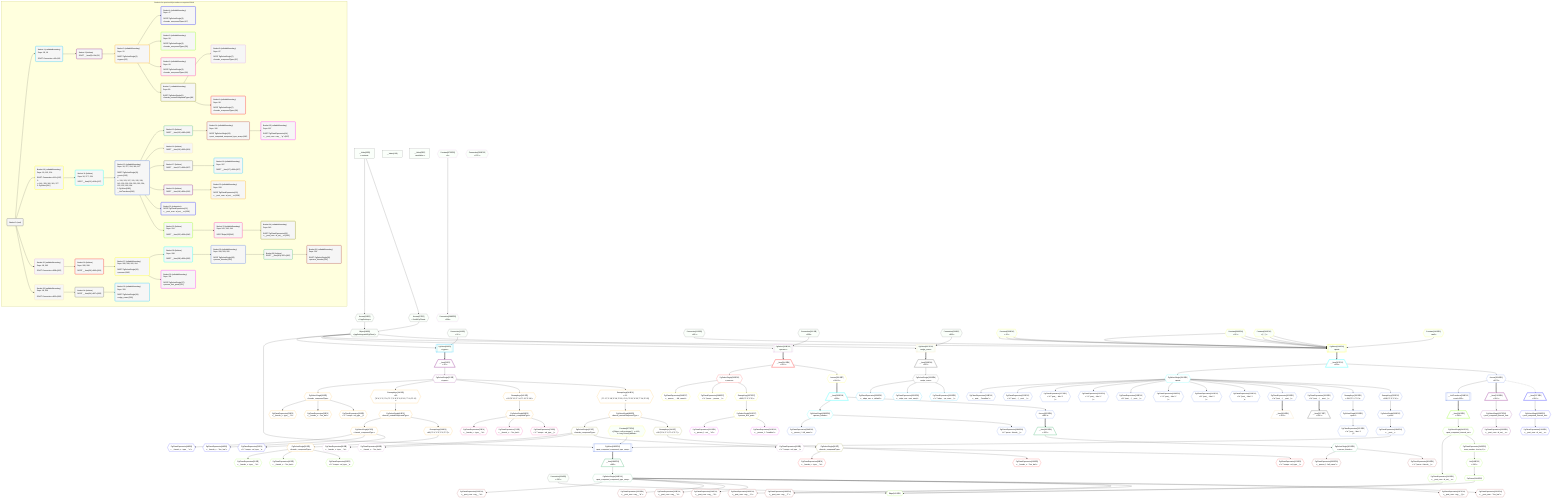 %%{init: {'themeVariables': { 'fontSize': '12px'}}}%%
graph TD
    classDef path fill:#eee,stroke:#000,color:#000
    classDef plan fill:#fff,stroke-width:1px,color:#000
    classDef itemplan fill:#fff,stroke-width:2px,color:#000
    classDef unbatchedplan fill:#dff,stroke-width:1px,color:#000
    classDef sideeffectplan fill:#fcc,stroke-width:2px,color:#000
    classDef bucket fill:#f6f6f6,color:#000,stroke-width:2px,text-align:left


    %% plan dependencies
    Object18{{"Object[18∈0]<br />ᐸ{pgSettings,withPgClient}ᐳ"}}:::plan
    Access16{{"Access[16∈0]<br />ᐸ3.pgSettingsᐳ"}}:::plan
    Access17{{"Access[17∈0]<br />ᐸ3.withPgClientᐳ"}}:::plan
    Access16 & Access17 --> Object18
    __Value3["__Value[3∈0]<br />ᐸcontextᐳ"]:::plan
    __Value3 --> Access16
    __Value3 --> Access17
    __Value0["__Value[0∈0]"]:::plan
    __Value5["__Value[5∈0]<br />ᐸrootValueᐳ"]:::plan
    Connection19{{"Connection[19∈0]<br />ᐸ15ᐳ"}}:::plan
    Connection115{{"Connection[115∈0]<br />ᐸ111ᐳ"}}:::plan
    Connection224{{"Connection[224∈0]<br />ᐸ220ᐳ"}}:::plan
    Connection262{{"Connection[262∈0]<br />ᐸ258ᐳ"}}:::plan
    Connection326{{"Connection[326∈0]<br />ᐸ322ᐳ"}}:::plan
    PgSelect20[["PgSelect[20∈1]<br />ᐸtypesᐳ"]]:::plan
    Object18 & Connection19 --> PgSelect20
    __Item21[/"__Item[21∈2]<br />ᐸ20ᐳ"\]:::itemplan
    PgSelect20 ==> __Item21
    PgSelectSingle22{{"PgSelectSingle[22∈2]<br />ᐸtypesᐳ"}}:::plan
    __Item21 --> PgSelectSingle22
    PgSelectSingle29{{"PgSelectSingle[29∈3]<br />ᐸfrmcdc_compoundTypeᐳ"}}:::plan
    PgSelectSingle22 --> PgSelectSingle29
    PgClassExpression30{{"PgClassExpression[30∈3]<br />ᐸ__frmcdc_c...type__.”a”ᐳ"}}:::plan
    PgSelectSingle29 --> PgClassExpression30
    PgClassExpression31{{"PgClassExpression[31∈3]<br />ᐸ__frmcdc_c....”foo_bar”ᐳ"}}:::plan
    PgSelectSingle29 --> PgClassExpression31
    PgClassExpression33{{"PgClassExpression[33∈3]<br />ᐸ”c”.”compo...nd_type__)ᐳ"}}:::plan
    PgSelectSingle29 --> PgClassExpression33
    PgSelectSingle40{{"PgSelectSingle[40∈3]<br />ᐸfrmcdc_nestedCompoundTypeᐳ"}}:::plan
    RemapKeys340{{"RemapKeys[340∈3]<br />ᐸ22:{”0”:4,”1”:5,”2”:6,”3”:7,”4”:8,”5”:9,”6”:10,”7”:11,”8”:12}ᐳ"}}:::plan
    RemapKeys340 --> PgSelectSingle40
    PgSelectSingle47{{"PgSelectSingle[47∈3]<br />ᐸfrmcdc_compoundTypeᐳ"}}:::plan
    PgSelectSingle40 --> PgSelectSingle47
    PgSelectSingle58{{"PgSelectSingle[58∈3]<br />ᐸfrmcdc_compoundTypeᐳ"}}:::plan
    RemapKeys338{{"RemapKeys[338∈3]<br />ᐸ40:{”0”:4,”1”:5,”2”:6,”3”:7}ᐳ"}}:::plan
    RemapKeys338 --> PgSelectSingle58
    PgSelectSingle69{{"PgSelectSingle[69∈3]<br />ᐸfrmcdc_compoundTypeᐳ"}}:::plan
    RemapKeys342{{"RemapKeys[342∈3]<br />ᐸ22:{”0”:13,”1”:14,”2”:15,”3”:16}ᐳ"}}:::plan
    RemapKeys342 --> PgSelectSingle69
    PgSelectSingle80{{"PgSelectSingle[80∈3]<br />ᐸfrmcdc_nestedCompoundTypeᐳ"}}:::plan
    RemapKeys348{{"RemapKeys[348∈3]<br />ᐸ22:{”0”:17,”1”:18,”2”:19,”3”:20,”4”:21,”5”:22,”6”:23,”7”:24,”8”:25}ᐳ"}}:::plan
    RemapKeys348 --> PgSelectSingle80
    PgSelectSingle40 --> RemapKeys338
    PgSelectSingle22 --> RemapKeys340
    PgSelectSingle22 --> RemapKeys342
    PgSelectSingle22 --> RemapKeys348
    PgClassExpression48{{"PgClassExpression[48∈4]<br />ᐸ__frmcdc_c...type__.”a”ᐳ"}}:::plan
    PgSelectSingle47 --> PgClassExpression48
    PgClassExpression49{{"PgClassExpression[49∈4]<br />ᐸ__frmcdc_c....”foo_bar”ᐳ"}}:::plan
    PgSelectSingle47 --> PgClassExpression49
    PgClassExpression51{{"PgClassExpression[51∈4]<br />ᐸ”c”.”compo...nd_type__)ᐳ"}}:::plan
    PgSelectSingle47 --> PgClassExpression51
    PgClassExpression59{{"PgClassExpression[59∈5]<br />ᐸ__frmcdc_c...type__.”a”ᐳ"}}:::plan
    PgSelectSingle58 --> PgClassExpression59
    PgClassExpression60{{"PgClassExpression[60∈5]<br />ᐸ__frmcdc_c....”foo_bar”ᐳ"}}:::plan
    PgSelectSingle58 --> PgClassExpression60
    PgClassExpression62{{"PgClassExpression[62∈5]<br />ᐸ”c”.”compo...nd_type__)ᐳ"}}:::plan
    PgSelectSingle58 --> PgClassExpression62
    PgClassExpression70{{"PgClassExpression[70∈6]<br />ᐸ__frmcdc_c...type__.”a”ᐳ"}}:::plan
    PgSelectSingle69 --> PgClassExpression70
    PgClassExpression71{{"PgClassExpression[71∈6]<br />ᐸ__frmcdc_c....”foo_bar”ᐳ"}}:::plan
    PgSelectSingle69 --> PgClassExpression71
    PgClassExpression73{{"PgClassExpression[73∈6]<br />ᐸ”c”.”compo...nd_type__)ᐳ"}}:::plan
    PgSelectSingle69 --> PgClassExpression73
    PgSelectSingle87{{"PgSelectSingle[87∈7]<br />ᐸfrmcdc_compoundTypeᐳ"}}:::plan
    PgSelectSingle80 --> PgSelectSingle87
    PgSelectSingle98{{"PgSelectSingle[98∈7]<br />ᐸfrmcdc_compoundTypeᐳ"}}:::plan
    RemapKeys346{{"RemapKeys[346∈7]<br />ᐸ80:{”0”:4,”1”:5,”2”:6,”3”:7}ᐳ"}}:::plan
    RemapKeys346 --> PgSelectSingle98
    PgSelectSingle80 --> RemapKeys346
    PgClassExpression88{{"PgClassExpression[88∈8]<br />ᐸ__frmcdc_c...type__.”a”ᐳ"}}:::plan
    PgSelectSingle87 --> PgClassExpression88
    PgClassExpression89{{"PgClassExpression[89∈8]<br />ᐸ__frmcdc_c....”foo_bar”ᐳ"}}:::plan
    PgSelectSingle87 --> PgClassExpression89
    PgClassExpression91{{"PgClassExpression[91∈8]<br />ᐸ”c”.”compo...nd_type__)ᐳ"}}:::plan
    PgSelectSingle87 --> PgClassExpression91
    PgClassExpression99{{"PgClassExpression[99∈9]<br />ᐸ__frmcdc_c...type__.”a”ᐳ"}}:::plan
    PgSelectSingle98 --> PgClassExpression99
    PgClassExpression100{{"PgClassExpression[100∈9]<br />ᐸ__frmcdc_c....”foo_bar”ᐳ"}}:::plan
    PgSelectSingle98 --> PgClassExpression100
    PgClassExpression102{{"PgClassExpression[102∈9]<br />ᐸ”c”.”compo...nd_type__)ᐳ"}}:::plan
    PgSelectSingle98 --> PgClassExpression102
    PgSelect116[["PgSelect[116∈10]<br />ᐸpostᐳ"]]:::plan
    Constant359{{"Constant[359∈10]<br />ᐸ15ᐳ"}}:::plan
    Constant360{{"Constant[360∈10]<br />ᐸ20ᐳ"}}:::plan
    Constant361{{"Constant[361∈10]<br />ᐸ'[...]'ᐳ"}}:::plan
    Constant146{{"Constant[146∈10]<br />ᐸnullᐳ"}}:::plan
    Object18 & Connection115 & Constant359 & Constant360 & Constant361 & Constant359 & Constant360 & Constant361 & Constant360 & Constant361 & Constant359 & Constant146 --> PgSelect116
    Constant377{{"Constant[377∈10]<br />ᐸ[Object: null prototype] {   a: 419,   b: 'easy cheesy bakedᐳ"}}:::plan
    __Item117[/"__Item[117∈11]<br />ᐸ116ᐳ"\]:::itemplan
    PgSelect116 ==> __Item117
    PgSelectSingle118{{"PgSelectSingle[118∈11]<br />ᐸpostᐳ"}}:::plan
    __Item117 --> PgSelectSingle118
    PgSelect185[["PgSelect[185∈12]<br />ᐸpost_computed_compound_type_arrayᐳ"]]:::plan
    PgClassExpression184{{"PgClassExpression[184∈12]<br />ᐸ__post__ᐳ"}}:::plan
    Object18 & PgClassExpression184 & Constant377 --> PgSelect185
    PgClassExpression119{{"PgClassExpression[119∈12]<br />ᐸ__post__.”headline”ᐳ"}}:::plan
    PgSelectSingle118 --> PgClassExpression119
    PgClassExpression123{{"PgClassExpression[123∈12]<br />ᐸ”a”.”post_...(__post__)ᐳ"}}:::plan
    PgSelectSingle118 --> PgClassExpression123
    PgClassExpression127{{"PgClassExpression[127∈12]<br />ᐸ”a”.”post_...lder! */<br />)ᐳ"}}:::plan
    PgSelectSingle118 --> PgClassExpression127
    PgClassExpression131{{"PgClassExpression[131∈12]<br />ᐸ”a”.”post_...lder! */<br />)ᐳ"}}:::plan
    PgSelectSingle118 --> PgClassExpression131
    PgClassExpression135{{"PgClassExpression[135∈12]<br />ᐸ”a”.”post_...(__post__)ᐳ"}}:::plan
    PgSelectSingle118 --> PgClassExpression135
    PgClassExpression139{{"PgClassExpression[139∈12]<br />ᐸ”a”.”post_...lder! */<br />)ᐳ"}}:::plan
    PgSelectSingle118 --> PgClassExpression139
    PgClassExpression143{{"PgClassExpression[143∈12]<br />ᐸ”a”.”post_...lder! */<br />)ᐳ"}}:::plan
    PgSelectSingle118 --> PgClassExpression143
    PgSelectSingle153{{"PgSelectSingle[153∈12]<br />ᐸpostᐳ"}}:::plan
    RemapKeys350{{"RemapKeys[350∈12]<br />ᐸ118:{”0”:1,”1”:2}ᐳ"}}:::plan
    RemapKeys350 --> PgSelectSingle153
    PgClassExpression155{{"PgClassExpression[155∈12]<br />ᐸ”a”.”post_...lder! */<br />)ᐳ"}}:::plan
    PgSelectSingle153 --> PgClassExpression155
    PgClassExpression159{{"PgClassExpression[159∈12]<br />ᐸ”a”.”post_...lder! */<br />)ᐳ"}}:::plan
    PgSelectSingle118 --> PgClassExpression159
    PgSelectSingle183{{"PgSelectSingle[183∈12]<br />ᐸpostᐳ"}}:::plan
    RemapKeys352{{"RemapKeys[352∈12]<br />ᐸ118:{”0”:3,”1”:4}ᐳ"}}:::plan
    RemapKeys352 --> PgSelectSingle183
    PgSelectSingle183 --> PgClassExpression184
    PgClassExpression203{{"PgClassExpression[203∈12]<br />ᐸ”a”.”post_...(__post__)ᐳ"}}:::plan
    PgSelectSingle118 --> PgClassExpression203
    PgClassExpression206{{"PgClassExpression[206∈12]<br />ᐸ”a”.”post_...(__post__)ᐳ"}}:::plan
    PgSelectSingle118 --> PgClassExpression206
    __ListTransform236[["__ListTransform[236∈12]<br />ᐸeach:235ᐳ"]]:::plan
    Access354{{"Access[354∈12]<br />ᐸ117.5ᐳ"}}:::plan
    Access354 --> __ListTransform236
    PgSelectSingle118 --> RemapKeys350
    PgSelectSingle118 --> RemapKeys352
    __Item117 --> Access354
    __Item189[/"__Item[189∈13]<br />ᐸ185ᐳ"\]:::itemplan
    PgSelect185 ==> __Item189
    PgSelectSingle190{{"PgSelectSingle[190∈13]<br />ᐸpost_computed_compound_type_arrayᐳ"}}:::plan
    __Item189 --> PgSelectSingle190
    PgClassExpression191{{"PgClassExpression[191∈14]<br />ᐸ__post_com...rray__.”a”ᐳ"}}:::plan
    PgSelectSingle190 --> PgClassExpression191
    PgClassExpression192{{"PgClassExpression[192∈14]<br />ᐸ__post_com...rray__.”b”ᐳ"}}:::plan
    PgSelectSingle190 --> PgClassExpression192
    PgClassExpression193{{"PgClassExpression[193∈14]<br />ᐸ__post_com...rray__.”c”ᐳ"}}:::plan
    PgSelectSingle190 --> PgClassExpression193
    PgClassExpression194{{"PgClassExpression[194∈14]<br />ᐸ__post_com...rray__.”d”ᐳ"}}:::plan
    PgSelectSingle190 --> PgClassExpression194
    PgClassExpression195{{"PgClassExpression[195∈14]<br />ᐸ__post_com...rray__.”e”ᐳ"}}:::plan
    PgSelectSingle190 --> PgClassExpression195
    PgClassExpression196{{"PgClassExpression[196∈14]<br />ᐸ__post_com...rray__.”f”ᐳ"}}:::plan
    PgSelectSingle190 --> PgClassExpression196
    PgClassExpression197{{"PgClassExpression[197∈14]<br />ᐸ__post_com...rray__.”g”ᐳ"}}:::plan
    PgSelectSingle190 --> PgClassExpression197
    PgClassExpression201{{"PgClassExpression[201∈14]<br />ᐸ__post_com....”foo_bar”ᐳ"}}:::plan
    PgSelectSingle190 --> PgClassExpression201
    __Item204[/"__Item[204∈16]<br />ᐸ203ᐳ"\]:::itemplan
    PgClassExpression203 ==> __Item204
    __Item207[/"__Item[207∈17]<br />ᐸ206ᐳ"\]:::itemplan
    PgClassExpression206 ==> __Item207
    __Item226[/"__Item[226∈19]<br />ᐸ354ᐳ"\]:::itemplan
    Access354 ==> __Item226
    PgSelectSingle227{{"PgSelectSingle[227∈19]<br />ᐸpost_computed_interval_setᐳ"}}:::plan
    __Item226 --> PgSelectSingle227
    PgClassExpression228{{"PgClassExpression[228∈19]<br />ᐸ__post_com...al_set__.vᐳ"}}:::plan
    PgSelectSingle227 --> PgClassExpression228
    __Item237[/"__Item[237∈21]<br />ᐸ354ᐳ"\]:::itemplan
    Access354 -.-> __Item237
    PgSelectSingle238{{"PgSelectSingle[238∈21]<br />ᐸpost_computed_interval_setᐳ"}}:::plan
    __Item237 --> PgSelectSingle238
    PgClassExpression239{{"PgClassExpression[239∈21]<br />ᐸ__post_com...al_set__.vᐳ"}}:::plan
    PgSelectSingle238 --> PgClassExpression239
    Edge243{{"Edge[243∈22]"}}:::plan
    PgClassExpression242{{"PgClassExpression[242∈22]<br />ᐸ__post_com...al_set__.vᐳ"}}:::plan
    PgCursor244{{"PgCursor[244∈22]"}}:::plan
    PgClassExpression242 & PgCursor244 & Connection224 --> Edge243
    __Item240[/"__Item[240∈22]<br />ᐸ236ᐳ"\]:::itemplan
    __ListTransform236 ==> __Item240
    PgSelectSingle241{{"PgSelectSingle[241∈22]<br />ᐸpost_computed_interval_setᐳ"}}:::plan
    __Item240 --> PgSelectSingle241
    PgSelectSingle241 --> PgClassExpression242
    List246{{"List[246∈22]<br />ᐸ245ᐳ"}}:::plan
    List246 --> PgCursor244
    PgClassExpression245{{"PgClassExpression[245∈22]<br />ᐸrow_number...tion by 1)ᐳ"}}:::plan
    PgSelectSingle241 --> PgClassExpression245
    PgClassExpression245 --> List246
    PgSelect263[["PgSelect[263∈25]<br />ᐸpersonᐳ"]]:::plan
    Object18 & Connection262 --> PgSelect263
    Connection298{{"Connection[298∈25]<br />ᐸ294ᐳ"}}:::plan
    Constant375{{"Constant[375∈25]<br />ᐸ1ᐳ"}}:::plan
    Constant375 --> Connection298
    Connection280{{"Connection[280∈25]<br />ᐸ276ᐳ"}}:::plan
    __Item264[/"__Item[264∈26]<br />ᐸ263ᐳ"\]:::itemplan
    PgSelect263 ==> __Item264
    PgSelectSingle265{{"PgSelectSingle[265∈26]<br />ᐸpersonᐳ"}}:::plan
    __Item264 --> PgSelectSingle265
    PgClassExpression266{{"PgClassExpression[266∈27]<br />ᐸ__person__...full_name”ᐳ"}}:::plan
    PgSelectSingle265 --> PgClassExpression266
    PgClassExpression268{{"PgClassExpression[268∈27]<br />ᐸ”c”.”perso..._person__)ᐳ"}}:::plan
    PgSelectSingle265 --> PgClassExpression268
    PgSelectSingle311{{"PgSelectSingle[311∈27]<br />ᐸperson_first_postᐳ"}}:::plan
    RemapKeys357{{"RemapKeys[357∈27]<br />ᐸ265:{”0”:2,”1”:3}ᐳ"}}:::plan
    RemapKeys357 --> PgSelectSingle311
    Access356{{"Access[356∈27]<br />ᐸ264.1ᐳ"}}:::plan
    __Item264 --> Access356
    PgSelectSingle265 --> RemapKeys357
    __Item282[/"__Item[282∈28]<br />ᐸ356ᐳ"\]:::itemplan
    Access356 ==> __Item282
    PgSelectSingle283{{"PgSelectSingle[283∈28]<br />ᐸperson_friendsᐳ"}}:::plan
    __Item282 --> PgSelectSingle283
    PgClassExpression284{{"PgClassExpression[284∈29]<br />ᐸ__person_f...full_name”ᐳ"}}:::plan
    PgSelectSingle283 --> PgClassExpression284
    PgClassExpression286{{"PgClassExpression[286∈29]<br />ᐸ”c”.”perso...friends__)ᐳ"}}:::plan
    PgSelectSingle283 --> PgClassExpression286
    Access355{{"Access[355∈29]<br />ᐸ282.1ᐳ"}}:::plan
    __Item282 --> Access355
    __Item300[/"__Item[300∈30]<br />ᐸ355ᐳ"\]:::itemplan
    Access355 ==> __Item300
    PgSelectSingle301{{"PgSelectSingle[301∈30]<br />ᐸperson_friendsᐳ"}}:::plan
    __Item300 --> PgSelectSingle301
    PgClassExpression302{{"PgClassExpression[302∈31]<br />ᐸ__person_f...full_name”ᐳ"}}:::plan
    PgSelectSingle301 --> PgClassExpression302
    PgClassExpression304{{"PgClassExpression[304∈31]<br />ᐸ”c”.”perso...friends__)ᐳ"}}:::plan
    PgSelectSingle301 --> PgClassExpression304
    PgClassExpression312{{"PgClassExpression[312∈32]<br />ᐸ__person_f...ost__.”id”ᐳ"}}:::plan
    PgSelectSingle311 --> PgClassExpression312
    PgClassExpression313{{"PgClassExpression[313∈32]<br />ᐸ__person_f...”headline”ᐳ"}}:::plan
    PgSelectSingle311 --> PgClassExpression313
    PgSelect327[["PgSelect[327∈33]<br />ᐸedge_caseᐳ"]]:::plan
    Object18 & Connection326 --> PgSelect327
    __Item328[/"__Item[328∈34]<br />ᐸ327ᐳ"\]:::itemplan
    PgSelect327 ==> __Item328
    PgSelectSingle329{{"PgSelectSingle[329∈34]<br />ᐸedge_caseᐳ"}}:::plan
    __Item328 --> PgSelectSingle329
    PgClassExpression330{{"PgClassExpression[330∈35]<br />ᐸ__edge_cas...s_default”ᐳ"}}:::plan
    PgSelectSingle329 --> PgClassExpression330
    PgClassExpression331{{"PgClassExpression[331∈35]<br />ᐸ__edge_cas...cast_easy”ᐳ"}}:::plan
    PgSelectSingle329 --> PgClassExpression331
    PgClassExpression333{{"PgClassExpression[333∈35]<br />ᐸ”c”.”edge_...ge_case__)ᐳ"}}:::plan
    PgSelectSingle329 --> PgClassExpression333

    %% define steps

    subgraph "Buckets for queries/v4/procedure-computed-fields"
    Bucket0("Bucket 0 (root)"):::bucket
    classDef bucket0 stroke:#696969
    class Bucket0,__Value0,__Value3,__Value5,Access16,Access17,Object18,Connection19,Connection115,Connection224,Connection262,Connection326 bucket0
    Bucket1("Bucket 1 (nullableBoundary)<br />Deps: 18, 19<br /><br />ROOT Connectionᐸ15ᐳ[19]"):::bucket
    classDef bucket1 stroke:#00bfff
    class Bucket1,PgSelect20 bucket1
    Bucket2("Bucket 2 (listItem)<br />ROOT __Item{2}ᐸ20ᐳ[21]"):::bucket
    classDef bucket2 stroke:#7f007f
    class Bucket2,__Item21,PgSelectSingle22 bucket2
    Bucket3("Bucket 3 (nullableBoundary)<br />Deps: 22<br /><br />ROOT PgSelectSingle{2}ᐸtypesᐳ[22]"):::bucket
    classDef bucket3 stroke:#ffa500
    class Bucket3,PgSelectSingle29,PgClassExpression30,PgClassExpression31,PgClassExpression33,PgSelectSingle40,PgSelectSingle47,PgSelectSingle58,PgSelectSingle69,PgSelectSingle80,RemapKeys338,RemapKeys340,RemapKeys342,RemapKeys348 bucket3
    Bucket4("Bucket 4 (nullableBoundary)<br />Deps: 47<br /><br />ROOT PgSelectSingle{3}ᐸfrmcdc_compoundTypeᐳ[47]"):::bucket
    classDef bucket4 stroke:#0000ff
    class Bucket4,PgClassExpression48,PgClassExpression49,PgClassExpression51 bucket4
    Bucket5("Bucket 5 (nullableBoundary)<br />Deps: 58<br /><br />ROOT PgSelectSingle{3}ᐸfrmcdc_compoundTypeᐳ[58]"):::bucket
    classDef bucket5 stroke:#7fff00
    class Bucket5,PgClassExpression59,PgClassExpression60,PgClassExpression62 bucket5
    Bucket6("Bucket 6 (nullableBoundary)<br />Deps: 69<br /><br />ROOT PgSelectSingle{3}ᐸfrmcdc_compoundTypeᐳ[69]"):::bucket
    classDef bucket6 stroke:#ff1493
    class Bucket6,PgClassExpression70,PgClassExpression71,PgClassExpression73 bucket6
    Bucket7("Bucket 7 (nullableBoundary)<br />Deps: 80<br /><br />ROOT PgSelectSingle{3}ᐸfrmcdc_nestedCompoundTypeᐳ[80]"):::bucket
    classDef bucket7 stroke:#808000
    class Bucket7,PgSelectSingle87,PgSelectSingle98,RemapKeys346 bucket7
    Bucket8("Bucket 8 (nullableBoundary)<br />Deps: 87<br /><br />ROOT PgSelectSingle{7}ᐸfrmcdc_compoundTypeᐳ[87]"):::bucket
    classDef bucket8 stroke:#dda0dd
    class Bucket8,PgClassExpression88,PgClassExpression89,PgClassExpression91 bucket8
    Bucket9("Bucket 9 (nullableBoundary)<br />Deps: 98<br /><br />ROOT PgSelectSingle{7}ᐸfrmcdc_compoundTypeᐳ[98]"):::bucket
    classDef bucket9 stroke:#ff0000
    class Bucket9,PgClassExpression99,PgClassExpression100,PgClassExpression102 bucket9
    Bucket10("Bucket 10 (nullableBoundary)<br />Deps: 18, 115, 224<br /><br />ROOT Connectionᐸ111ᐳ[115]<br />1: <br />ᐳ: 146, 359, 360, 361, 377<br />2: PgSelect[116]"):::bucket
    classDef bucket10 stroke:#ffff00
    class Bucket10,PgSelect116,Constant146,Constant359,Constant360,Constant361,Constant377 bucket10
    Bucket11("Bucket 11 (listItem)<br />Deps: 18, 377, 224<br /><br />ROOT __Item{11}ᐸ116ᐳ[117]"):::bucket
    classDef bucket11 stroke:#00ffff
    class Bucket11,__Item117,PgSelectSingle118 bucket11
    Bucket12("Bucket 12 (nullableBoundary)<br />Deps: 18, 377, 224, 118, 117<br /><br />ROOT PgSelectSingle{11}ᐸpostᐳ[118]<br />1: <br />ᐳ: 119, 123, 127, 131, 135, 139, 143, 159, 203, 206, 350, 352, 354, 153, 155, 183, 184<br />2: PgSelect[185], __ListTransform[236]"):::bucket
    classDef bucket12 stroke:#4169e1
    class Bucket12,PgClassExpression119,PgClassExpression123,PgClassExpression127,PgClassExpression131,PgClassExpression135,PgClassExpression139,PgClassExpression143,PgSelectSingle153,PgClassExpression155,PgClassExpression159,PgSelectSingle183,PgClassExpression184,PgSelect185,PgClassExpression203,PgClassExpression206,__ListTransform236,RemapKeys350,RemapKeys352,Access354 bucket12
    Bucket13("Bucket 13 (listItem)<br />ROOT __Item{13}ᐸ185ᐳ[189]"):::bucket
    classDef bucket13 stroke:#3cb371
    class Bucket13,__Item189,PgSelectSingle190 bucket13
    Bucket14("Bucket 14 (nullableBoundary)<br />Deps: 190<br /><br />ROOT PgSelectSingle{13}ᐸpost_computed_compound_type_arrayᐳ[190]"):::bucket
    classDef bucket14 stroke:#a52a2a
    class Bucket14,PgClassExpression191,PgClassExpression192,PgClassExpression193,PgClassExpression194,PgClassExpression195,PgClassExpression196,PgClassExpression197,PgClassExpression201 bucket14
    Bucket15("Bucket 15 (nullableBoundary)<br />Deps: 197<br /><br />ROOT PgClassExpression{14}ᐸ__post_com...rray__.”g”ᐳ[197]"):::bucket
    classDef bucket15 stroke:#ff00ff
    class Bucket15 bucket15
    Bucket16("Bucket 16 (listItem)<br />ROOT __Item{16}ᐸ203ᐳ[204]"):::bucket
    classDef bucket16 stroke:#f5deb3
    class Bucket16,__Item204 bucket16
    Bucket17("Bucket 17 (listItem)<br />ROOT __Item{17}ᐸ206ᐳ[207]"):::bucket
    classDef bucket17 stroke:#696969
    class Bucket17,__Item207 bucket17
    Bucket18("Bucket 18 (nullableBoundary)<br />Deps: 207<br /><br />ROOT __Item{17}ᐸ206ᐳ[207]"):::bucket
    classDef bucket18 stroke:#00bfff
    class Bucket18 bucket18
    Bucket19("Bucket 19 (listItem)<br />ROOT __Item{19}ᐸ354ᐳ[226]"):::bucket
    classDef bucket19 stroke:#7f007f
    class Bucket19,__Item226,PgSelectSingle227,PgClassExpression228 bucket19
    Bucket20("Bucket 20 (nullableBoundary)<br />Deps: 228<br /><br />ROOT PgClassExpression{19}ᐸ__post_com...al_set__.vᐳ[228]"):::bucket
    classDef bucket20 stroke:#ffa500
    class Bucket20 bucket20
    Bucket21("Bucket 21 (subroutine)<br />ROOT PgClassExpression{21}ᐸ__post_com...al_set__.vᐳ[239]"):::bucket
    classDef bucket21 stroke:#0000ff
    class Bucket21,__Item237,PgSelectSingle238,PgClassExpression239 bucket21
    Bucket22("Bucket 22 (listItem)<br />Deps: 224<br /><br />ROOT __Item{22}ᐸ236ᐳ[240]"):::bucket
    classDef bucket22 stroke:#7fff00
    class Bucket22,__Item240,PgSelectSingle241,PgClassExpression242,Edge243,PgCursor244,PgClassExpression245,List246 bucket22
    Bucket23("Bucket 23 (nullableBoundary)<br />Deps: 243, 242, 244<br /><br />ROOT Edge{22}[243]"):::bucket
    classDef bucket23 stroke:#ff1493
    class Bucket23 bucket23
    Bucket24("Bucket 24 (nullableBoundary)<br />Deps: 242<br /><br />ROOT PgClassExpression{22}ᐸ__post_com...al_set__.vᐳ[242]"):::bucket
    classDef bucket24 stroke:#808000
    class Bucket24 bucket24
    Bucket25("Bucket 25 (nullableBoundary)<br />Deps: 18, 262<br /><br />ROOT Connectionᐸ258ᐳ[262]"):::bucket
    classDef bucket25 stroke:#dda0dd
    class Bucket25,PgSelect263,Connection280,Connection298,Constant375 bucket25
    Bucket26("Bucket 26 (listItem)<br />Deps: 280, 298<br /><br />ROOT __Item{26}ᐸ263ᐳ[264]"):::bucket
    classDef bucket26 stroke:#ff0000
    class Bucket26,__Item264,PgSelectSingle265 bucket26
    Bucket27("Bucket 27 (nullableBoundary)<br />Deps: 280, 298, 265, 264<br /><br />ROOT PgSelectSingle{26}ᐸpersonᐳ[265]"):::bucket
    classDef bucket27 stroke:#ffff00
    class Bucket27,PgClassExpression266,PgClassExpression268,PgSelectSingle311,Access356,RemapKeys357 bucket27
    Bucket28("Bucket 28 (listItem)<br />Deps: 298<br /><br />ROOT __Item{28}ᐸ356ᐳ[282]"):::bucket
    classDef bucket28 stroke:#00ffff
    class Bucket28,__Item282,PgSelectSingle283 bucket28
    Bucket29("Bucket 29 (nullableBoundary)<br />Deps: 298, 283, 282<br /><br />ROOT PgSelectSingle{28}ᐸperson_friendsᐳ[283]"):::bucket
    classDef bucket29 stroke:#4169e1
    class Bucket29,PgClassExpression284,PgClassExpression286,Access355 bucket29
    Bucket30("Bucket 30 (listItem)<br />ROOT __Item{30}ᐸ355ᐳ[300]"):::bucket
    classDef bucket30 stroke:#3cb371
    class Bucket30,__Item300,PgSelectSingle301 bucket30
    Bucket31("Bucket 31 (nullableBoundary)<br />Deps: 301<br /><br />ROOT PgSelectSingle{30}ᐸperson_friendsᐳ[301]"):::bucket
    classDef bucket31 stroke:#a52a2a
    class Bucket31,PgClassExpression302,PgClassExpression304 bucket31
    Bucket32("Bucket 32 (nullableBoundary)<br />Deps: 311<br /><br />ROOT PgSelectSingle{27}ᐸperson_first_postᐳ[311]"):::bucket
    classDef bucket32 stroke:#ff00ff
    class Bucket32,PgClassExpression312,PgClassExpression313 bucket32
    Bucket33("Bucket 33 (nullableBoundary)<br />Deps: 18, 326<br /><br />ROOT Connectionᐸ322ᐳ[326]"):::bucket
    classDef bucket33 stroke:#f5deb3
    class Bucket33,PgSelect327 bucket33
    Bucket34("Bucket 34 (listItem)<br />ROOT __Item{34}ᐸ327ᐳ[328]"):::bucket
    classDef bucket34 stroke:#696969
    class Bucket34,__Item328,PgSelectSingle329 bucket34
    Bucket35("Bucket 35 (nullableBoundary)<br />Deps: 329<br /><br />ROOT PgSelectSingle{34}ᐸedge_caseᐳ[329]"):::bucket
    classDef bucket35 stroke:#00bfff
    class Bucket35,PgClassExpression330,PgClassExpression331,PgClassExpression333 bucket35
    Bucket0 --> Bucket1 & Bucket10 & Bucket25 & Bucket33
    Bucket1 --> Bucket2
    Bucket2 --> Bucket3
    Bucket3 --> Bucket4 & Bucket5 & Bucket6 & Bucket7
    Bucket7 --> Bucket8 & Bucket9
    Bucket10 --> Bucket11
    Bucket11 --> Bucket12
    Bucket12 --> Bucket13 & Bucket16 & Bucket17 & Bucket19 & Bucket21 & Bucket22
    Bucket13 --> Bucket14
    Bucket14 --> Bucket15
    Bucket17 --> Bucket18
    Bucket19 --> Bucket20
    Bucket22 --> Bucket23
    Bucket23 --> Bucket24
    Bucket25 --> Bucket26
    Bucket26 --> Bucket27
    Bucket27 --> Bucket28 & Bucket32
    Bucket28 --> Bucket29
    Bucket29 --> Bucket30
    Bucket30 --> Bucket31
    Bucket33 --> Bucket34
    Bucket34 --> Bucket35
    classDef unary fill:#fafffa,borderWidth:8px
    class Object18,Access16,Access17,__Value0,__Value3,__Value5,Connection19,Connection115,Connection224,Connection262,Connection326,PgSelect20,PgSelect116,Constant146,Constant359,Constant360,Constant361,Constant377,PgSelect263,Connection298,Connection280,Constant375,PgSelect327 unary
    end